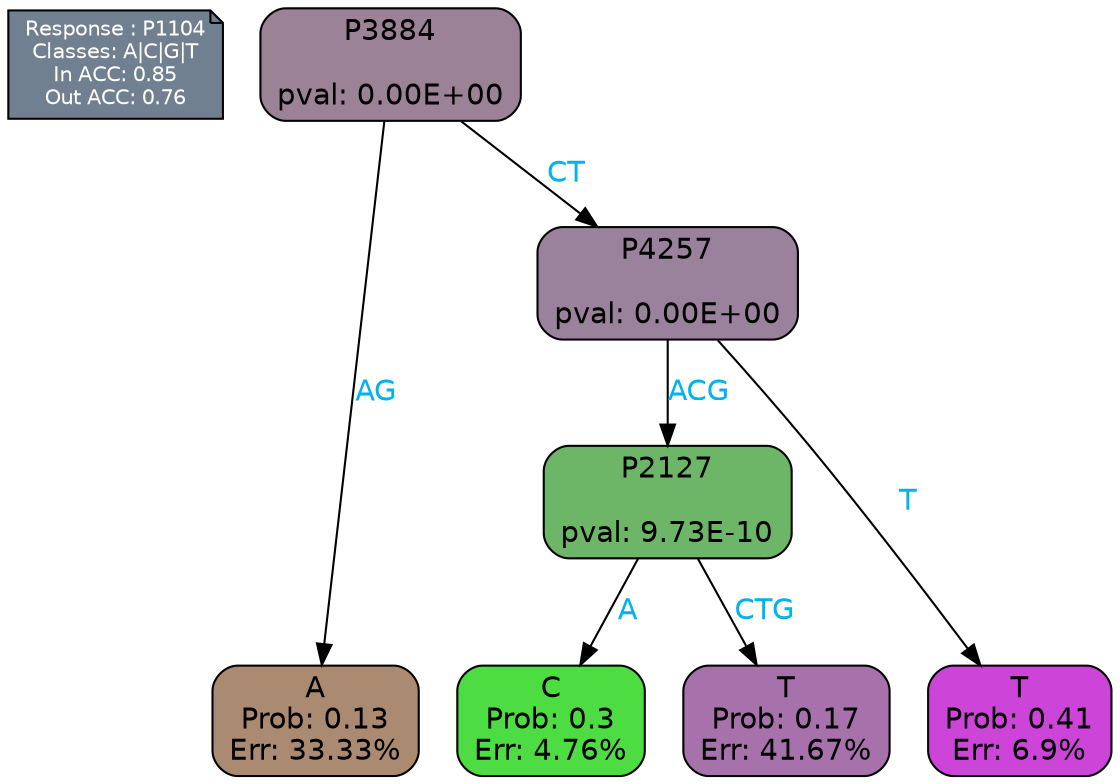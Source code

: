 digraph Tree {
node [shape=box, style="filled, rounded", color="black", fontname=helvetica] ;
graph [ranksep=equally, splines=polylines, bgcolor=transparent, dpi=600] ;
edge [fontname=helvetica] ;
LEGEND [label="Response : P1104
Classes: A|C|G|T
In ACC: 0.85
Out ACC: 0.76
",shape=note,align=left,style=filled,fillcolor="slategray",fontcolor="white",fontsize=10];1 [label="P3884

pval: 0.00E+00", fillcolor="#9c8297"] ;
2 [label="A
Prob: 0.13
Err: 33.33%", fillcolor="#ab8a72"] ;
3 [label="P4257

pval: 0.00E+00", fillcolor="#9a819c"] ;
4 [label="P2127

pval: 9.73E-10", fillcolor="#6eb667"] ;
5 [label="C
Prob: 0.3
Err: 4.76%", fillcolor="#4ddc41"] ;
6 [label="T
Prob: 0.17
Err: 41.67%", fillcolor="#a772ab"] ;
7 [label="T
Prob: 0.41
Err: 6.9%", fillcolor="#cd44d9"] ;
1 -> 2 [label="AG",fontcolor=deepskyblue2] ;
1 -> 3 [label="CT",fontcolor=deepskyblue2] ;
3 -> 4 [label="ACG",fontcolor=deepskyblue2] ;
3 -> 7 [label="T",fontcolor=deepskyblue2] ;
4 -> 5 [label="A",fontcolor=deepskyblue2] ;
4 -> 6 [label="CTG",fontcolor=deepskyblue2] ;
{rank = same; 2;5;6;7;}{rank = same; LEGEND;1;}}